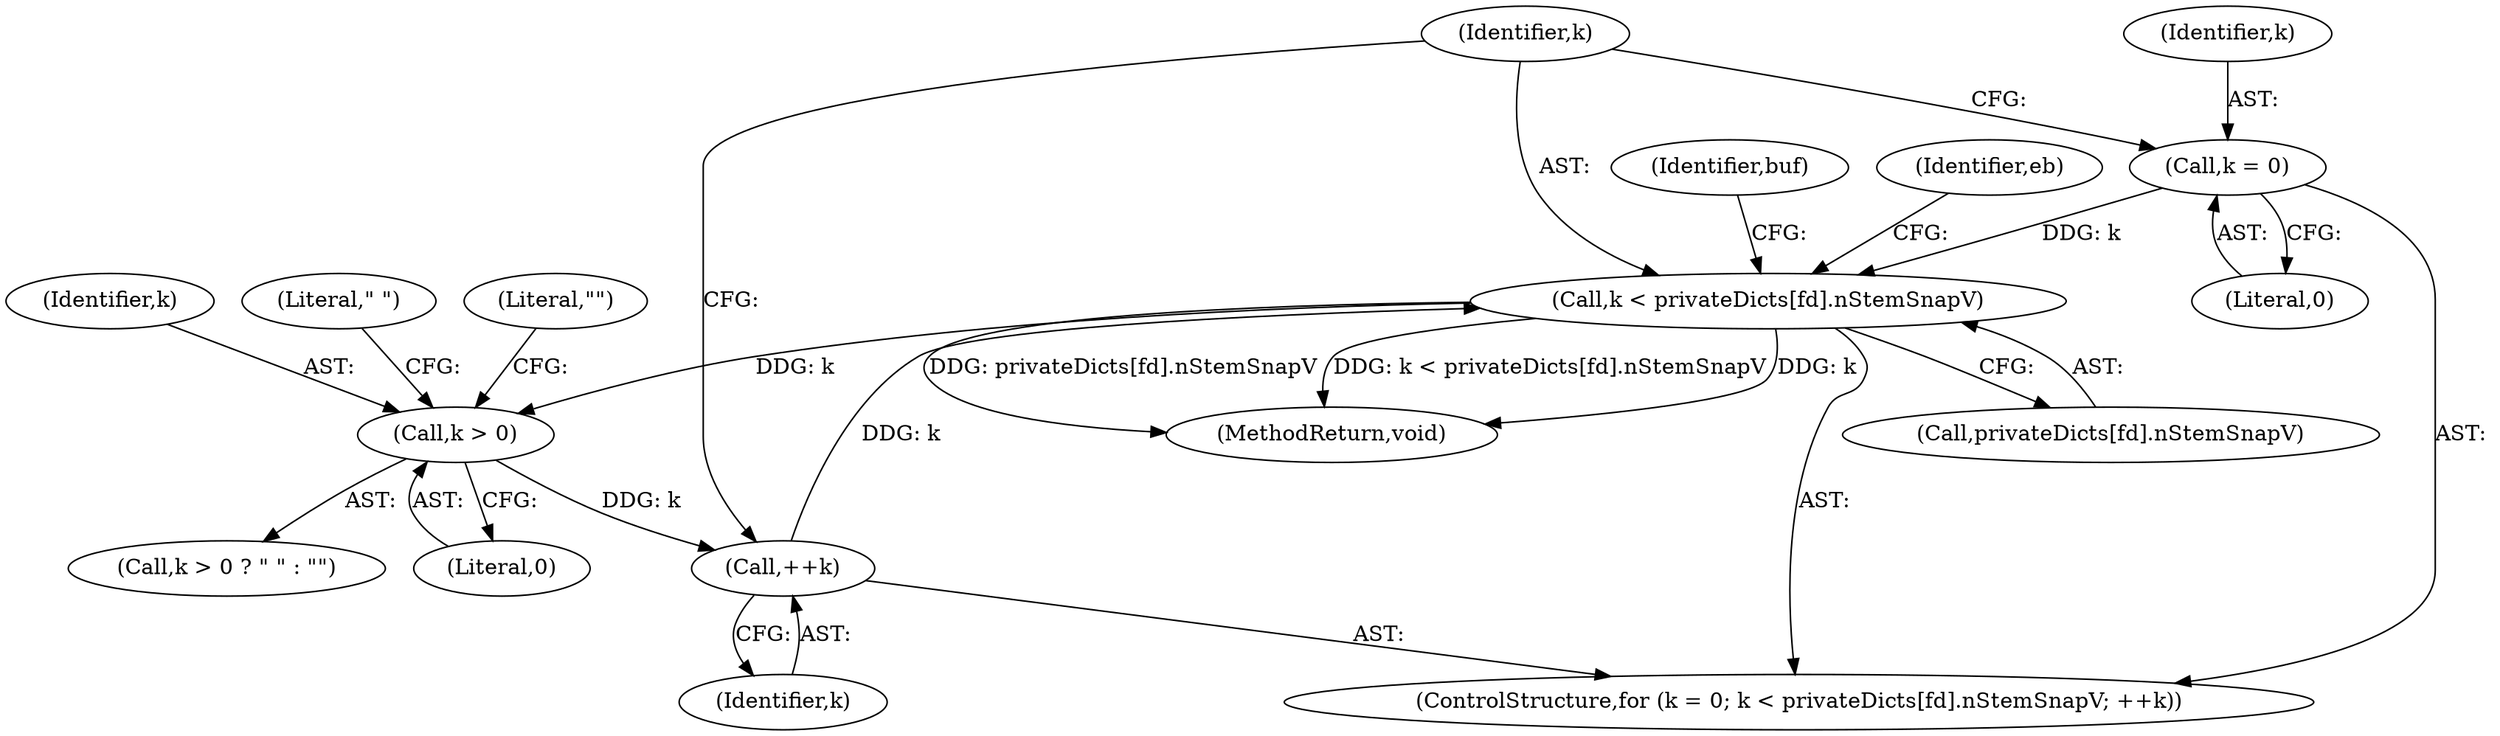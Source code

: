 digraph "0_poppler_da63c35549e8852a410946ab016a3f25ac701bdf@array" {
"1001003" [label="(Call,k < privateDicts[fd].nStemSnapV)"];
"1001000" [label="(Call,k = 0)"];
"1001010" [label="(Call,++k)"];
"1001018" [label="(Call,k > 0)"];
"1001003" [label="(Call,k < privateDicts[fd].nStemSnapV)"];
"1001004" [label="(Identifier,k)"];
"1001010" [label="(Call,++k)"];
"1001005" [label="(Call,privateDicts[fd].nStemSnapV)"];
"1001014" [label="(Identifier,buf)"];
"1001038" [label="(Identifier,eb)"];
"1001022" [label="(Literal,\"\")"];
"1001019" [label="(Identifier,k)"];
"1001021" [label="(Literal,\" \")"];
"1001011" [label="(Identifier,k)"];
"1001002" [label="(Literal,0)"];
"1001001" [label="(Identifier,k)"];
"1000999" [label="(ControlStructure,for (k = 0; k < privateDicts[fd].nStemSnapV; ++k))"];
"1001017" [label="(Call,k > 0 ? \" \" : \"\")"];
"1001020" [label="(Literal,0)"];
"1001003" [label="(Call,k < privateDicts[fd].nStemSnapV)"];
"1001000" [label="(Call,k = 0)"];
"1001018" [label="(Call,k > 0)"];
"1001475" [label="(MethodReturn,void)"];
"1001003" -> "1000999"  [label="AST: "];
"1001003" -> "1001005"  [label="CFG: "];
"1001004" -> "1001003"  [label="AST: "];
"1001005" -> "1001003"  [label="AST: "];
"1001014" -> "1001003"  [label="CFG: "];
"1001038" -> "1001003"  [label="CFG: "];
"1001003" -> "1001475"  [label="DDG: k < privateDicts[fd].nStemSnapV"];
"1001003" -> "1001475"  [label="DDG: k"];
"1001003" -> "1001475"  [label="DDG: privateDicts[fd].nStemSnapV"];
"1001000" -> "1001003"  [label="DDG: k"];
"1001010" -> "1001003"  [label="DDG: k"];
"1001003" -> "1001018"  [label="DDG: k"];
"1001000" -> "1000999"  [label="AST: "];
"1001000" -> "1001002"  [label="CFG: "];
"1001001" -> "1001000"  [label="AST: "];
"1001002" -> "1001000"  [label="AST: "];
"1001004" -> "1001000"  [label="CFG: "];
"1001010" -> "1000999"  [label="AST: "];
"1001010" -> "1001011"  [label="CFG: "];
"1001011" -> "1001010"  [label="AST: "];
"1001004" -> "1001010"  [label="CFG: "];
"1001018" -> "1001010"  [label="DDG: k"];
"1001018" -> "1001017"  [label="AST: "];
"1001018" -> "1001020"  [label="CFG: "];
"1001019" -> "1001018"  [label="AST: "];
"1001020" -> "1001018"  [label="AST: "];
"1001021" -> "1001018"  [label="CFG: "];
"1001022" -> "1001018"  [label="CFG: "];
}
